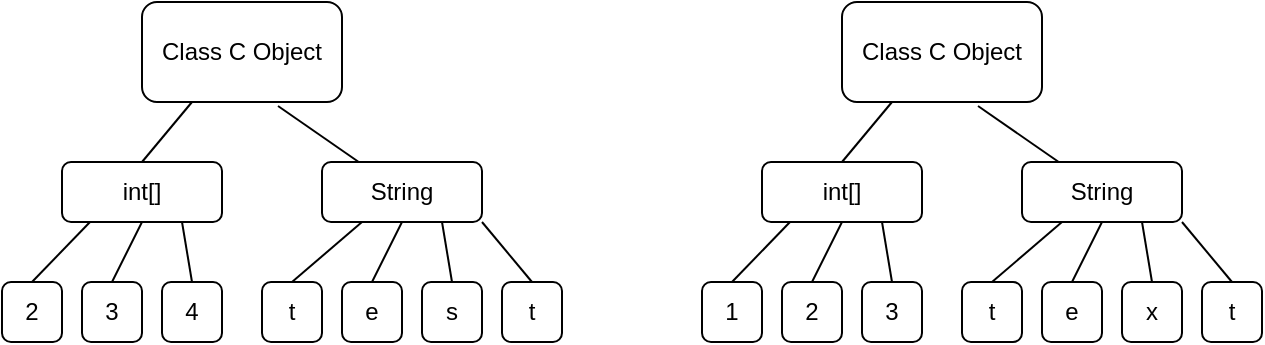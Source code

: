 <mxfile version="12.9.10" type="github">
  <diagram id="C8_p5FGZm3GTterVoE7J" name="Page-1">
    <mxGraphModel dx="1422" dy="762" grid="1" gridSize="10" guides="1" tooltips="1" connect="1" arrows="1" fold="1" page="1" pageScale="1" pageWidth="850" pageHeight="1100" math="0" shadow="0">
      <root>
        <mxCell id="0" />
        <mxCell id="1" parent="0" />
        <mxCell id="S_qid50sMCVU760u-bBD-1" value="Class C Object" style="rounded=1;whiteSpace=wrap;html=1;" vertex="1" parent="1">
          <mxGeometry x="130" y="160" width="100" height="50" as="geometry" />
        </mxCell>
        <mxCell id="S_qid50sMCVU760u-bBD-2" value="int[]" style="rounded=1;whiteSpace=wrap;html=1;" vertex="1" parent="1">
          <mxGeometry x="90" y="240" width="80" height="30" as="geometry" />
        </mxCell>
        <mxCell id="S_qid50sMCVU760u-bBD-3" value="" style="endArrow=none;html=1;exitX=0.5;exitY=0;exitDx=0;exitDy=0;entryX=0.25;entryY=1;entryDx=0;entryDy=0;" edge="1" parent="1" source="S_qid50sMCVU760u-bBD-2" target="S_qid50sMCVU760u-bBD-1">
          <mxGeometry width="50" height="50" relative="1" as="geometry">
            <mxPoint x="400" y="420" as="sourcePoint" />
            <mxPoint x="450" y="370" as="targetPoint" />
          </mxGeometry>
        </mxCell>
        <mxCell id="S_qid50sMCVU760u-bBD-4" value="String" style="rounded=1;whiteSpace=wrap;html=1;" vertex="1" parent="1">
          <mxGeometry x="220" y="240" width="80" height="30" as="geometry" />
        </mxCell>
        <mxCell id="S_qid50sMCVU760u-bBD-5" value="" style="endArrow=none;html=1;exitX=0.68;exitY=1.04;exitDx=0;exitDy=0;exitPerimeter=0;" edge="1" parent="1" source="S_qid50sMCVU760u-bBD-1" target="S_qid50sMCVU760u-bBD-4">
          <mxGeometry width="50" height="50" relative="1" as="geometry">
            <mxPoint x="400" y="420" as="sourcePoint" />
            <mxPoint x="450" y="370" as="targetPoint" />
          </mxGeometry>
        </mxCell>
        <mxCell id="S_qid50sMCVU760u-bBD-6" value="t" style="rounded=1;whiteSpace=wrap;html=1;" vertex="1" parent="1">
          <mxGeometry x="190" y="300" width="30" height="30" as="geometry" />
        </mxCell>
        <mxCell id="S_qid50sMCVU760u-bBD-7" value="" style="endArrow=none;html=1;entryX=0.5;entryY=0;entryDx=0;entryDy=0;exitX=0.25;exitY=1;exitDx=0;exitDy=0;" edge="1" parent="1" source="S_qid50sMCVU760u-bBD-4" target="S_qid50sMCVU760u-bBD-6">
          <mxGeometry width="50" height="50" relative="1" as="geometry">
            <mxPoint x="205" y="280" as="sourcePoint" />
            <mxPoint x="450" y="370" as="targetPoint" />
          </mxGeometry>
        </mxCell>
        <mxCell id="S_qid50sMCVU760u-bBD-8" value="2" style="rounded=1;whiteSpace=wrap;html=1;" vertex="1" parent="1">
          <mxGeometry x="60" y="300" width="30" height="30" as="geometry" />
        </mxCell>
        <mxCell id="S_qid50sMCVU760u-bBD-9" value="3" style="rounded=1;whiteSpace=wrap;html=1;" vertex="1" parent="1">
          <mxGeometry x="100" y="300" width="30" height="30" as="geometry" />
        </mxCell>
        <mxCell id="S_qid50sMCVU760u-bBD-10" value="4" style="rounded=1;whiteSpace=wrap;html=1;" vertex="1" parent="1">
          <mxGeometry x="140" y="300" width="30" height="30" as="geometry" />
        </mxCell>
        <mxCell id="S_qid50sMCVU760u-bBD-13" value="" style="endArrow=none;html=1;exitX=0.175;exitY=1;exitDx=0;exitDy=0;exitPerimeter=0;entryX=0.5;entryY=0;entryDx=0;entryDy=0;" edge="1" parent="1" source="S_qid50sMCVU760u-bBD-2" target="S_qid50sMCVU760u-bBD-8">
          <mxGeometry width="50" height="50" relative="1" as="geometry">
            <mxPoint x="400" y="420" as="sourcePoint" />
            <mxPoint x="450" y="370" as="targetPoint" />
          </mxGeometry>
        </mxCell>
        <mxCell id="S_qid50sMCVU760u-bBD-14" value="" style="endArrow=none;html=1;exitX=0.5;exitY=1;exitDx=0;exitDy=0;entryX=0.5;entryY=0;entryDx=0;entryDy=0;" edge="1" parent="1" source="S_qid50sMCVU760u-bBD-2" target="S_qid50sMCVU760u-bBD-9">
          <mxGeometry width="50" height="50" relative="1" as="geometry">
            <mxPoint x="114" y="280" as="sourcePoint" />
            <mxPoint x="85" y="310" as="targetPoint" />
          </mxGeometry>
        </mxCell>
        <mxCell id="S_qid50sMCVU760u-bBD-15" value="" style="endArrow=none;html=1;exitX=0.75;exitY=1;exitDx=0;exitDy=0;entryX=0.5;entryY=0;entryDx=0;entryDy=0;" edge="1" parent="1" source="S_qid50sMCVU760u-bBD-2" target="S_qid50sMCVU760u-bBD-10">
          <mxGeometry width="50" height="50" relative="1" as="geometry">
            <mxPoint x="124" y="290" as="sourcePoint" />
            <mxPoint x="95" y="320" as="targetPoint" />
          </mxGeometry>
        </mxCell>
        <mxCell id="S_qid50sMCVU760u-bBD-18" value="e" style="rounded=1;whiteSpace=wrap;html=1;" vertex="1" parent="1">
          <mxGeometry x="230" y="300" width="30" height="30" as="geometry" />
        </mxCell>
        <mxCell id="S_qid50sMCVU760u-bBD-19" value="s" style="rounded=1;whiteSpace=wrap;html=1;" vertex="1" parent="1">
          <mxGeometry x="270" y="300" width="30" height="30" as="geometry" />
        </mxCell>
        <mxCell id="S_qid50sMCVU760u-bBD-20" value="t" style="rounded=1;whiteSpace=wrap;html=1;" vertex="1" parent="1">
          <mxGeometry x="310" y="300" width="30" height="30" as="geometry" />
        </mxCell>
        <mxCell id="S_qid50sMCVU760u-bBD-22" value="" style="endArrow=none;html=1;exitX=0.5;exitY=1;exitDx=0;exitDy=0;entryX=0.5;entryY=0;entryDx=0;entryDy=0;" edge="1" parent="1" source="S_qid50sMCVU760u-bBD-4" target="S_qid50sMCVU760u-bBD-18">
          <mxGeometry width="50" height="50" relative="1" as="geometry">
            <mxPoint x="400" y="420" as="sourcePoint" />
            <mxPoint x="450" y="370" as="targetPoint" />
          </mxGeometry>
        </mxCell>
        <mxCell id="S_qid50sMCVU760u-bBD-23" value="" style="endArrow=none;html=1;exitX=0.5;exitY=0;exitDx=0;exitDy=0;entryX=0.75;entryY=1;entryDx=0;entryDy=0;" edge="1" parent="1" source="S_qid50sMCVU760u-bBD-19" target="S_qid50sMCVU760u-bBD-4">
          <mxGeometry width="50" height="50" relative="1" as="geometry">
            <mxPoint x="400" y="420" as="sourcePoint" />
            <mxPoint x="450" y="370" as="targetPoint" />
          </mxGeometry>
        </mxCell>
        <mxCell id="S_qid50sMCVU760u-bBD-24" value="" style="endArrow=none;html=1;exitX=0.5;exitY=0;exitDx=0;exitDy=0;entryX=1;entryY=1;entryDx=0;entryDy=0;" edge="1" parent="1" source="S_qid50sMCVU760u-bBD-20" target="S_qid50sMCVU760u-bBD-4">
          <mxGeometry width="50" height="50" relative="1" as="geometry">
            <mxPoint x="400" y="420" as="sourcePoint" />
            <mxPoint x="450" y="370" as="targetPoint" />
          </mxGeometry>
        </mxCell>
        <mxCell id="S_qid50sMCVU760u-bBD-25" value="Class C Object" style="rounded=1;whiteSpace=wrap;html=1;" vertex="1" parent="1">
          <mxGeometry x="480" y="160" width="100" height="50" as="geometry" />
        </mxCell>
        <mxCell id="S_qid50sMCVU760u-bBD-26" value="int[]" style="rounded=1;whiteSpace=wrap;html=1;" vertex="1" parent="1">
          <mxGeometry x="440" y="240" width="80" height="30" as="geometry" />
        </mxCell>
        <mxCell id="S_qid50sMCVU760u-bBD-27" value="" style="endArrow=none;html=1;exitX=0.5;exitY=0;exitDx=0;exitDy=0;entryX=0.25;entryY=1;entryDx=0;entryDy=0;" edge="1" parent="1" source="S_qid50sMCVU760u-bBD-26" target="S_qid50sMCVU760u-bBD-25">
          <mxGeometry width="50" height="50" relative="1" as="geometry">
            <mxPoint x="750" y="420" as="sourcePoint" />
            <mxPoint x="800" y="370" as="targetPoint" />
          </mxGeometry>
        </mxCell>
        <mxCell id="S_qid50sMCVU760u-bBD-28" value="String" style="rounded=1;whiteSpace=wrap;html=1;" vertex="1" parent="1">
          <mxGeometry x="570" y="240" width="80" height="30" as="geometry" />
        </mxCell>
        <mxCell id="S_qid50sMCVU760u-bBD-29" value="" style="endArrow=none;html=1;exitX=0.68;exitY=1.04;exitDx=0;exitDy=0;exitPerimeter=0;" edge="1" parent="1" source="S_qid50sMCVU760u-bBD-25" target="S_qid50sMCVU760u-bBD-28">
          <mxGeometry width="50" height="50" relative="1" as="geometry">
            <mxPoint x="750" y="420" as="sourcePoint" />
            <mxPoint x="800" y="370" as="targetPoint" />
          </mxGeometry>
        </mxCell>
        <mxCell id="S_qid50sMCVU760u-bBD-30" value="t" style="rounded=1;whiteSpace=wrap;html=1;" vertex="1" parent="1">
          <mxGeometry x="540" y="300" width="30" height="30" as="geometry" />
        </mxCell>
        <mxCell id="S_qid50sMCVU760u-bBD-31" value="" style="endArrow=none;html=1;entryX=0.5;entryY=0;entryDx=0;entryDy=0;exitX=0.25;exitY=1;exitDx=0;exitDy=0;" edge="1" parent="1" source="S_qid50sMCVU760u-bBD-28" target="S_qid50sMCVU760u-bBD-30">
          <mxGeometry width="50" height="50" relative="1" as="geometry">
            <mxPoint x="555" y="280" as="sourcePoint" />
            <mxPoint x="800" y="370" as="targetPoint" />
          </mxGeometry>
        </mxCell>
        <mxCell id="S_qid50sMCVU760u-bBD-32" value="1" style="rounded=1;whiteSpace=wrap;html=1;" vertex="1" parent="1">
          <mxGeometry x="410" y="300" width="30" height="30" as="geometry" />
        </mxCell>
        <mxCell id="S_qid50sMCVU760u-bBD-33" value="2" style="rounded=1;whiteSpace=wrap;html=1;" vertex="1" parent="1">
          <mxGeometry x="450" y="300" width="30" height="30" as="geometry" />
        </mxCell>
        <mxCell id="S_qid50sMCVU760u-bBD-34" value="3" style="rounded=1;whiteSpace=wrap;html=1;" vertex="1" parent="1">
          <mxGeometry x="490" y="300" width="30" height="30" as="geometry" />
        </mxCell>
        <mxCell id="S_qid50sMCVU760u-bBD-35" value="" style="endArrow=none;html=1;exitX=0.175;exitY=1;exitDx=0;exitDy=0;exitPerimeter=0;entryX=0.5;entryY=0;entryDx=0;entryDy=0;" edge="1" parent="1" source="S_qid50sMCVU760u-bBD-26" target="S_qid50sMCVU760u-bBD-32">
          <mxGeometry width="50" height="50" relative="1" as="geometry">
            <mxPoint x="750" y="420" as="sourcePoint" />
            <mxPoint x="800" y="370" as="targetPoint" />
          </mxGeometry>
        </mxCell>
        <mxCell id="S_qid50sMCVU760u-bBD-36" value="" style="endArrow=none;html=1;exitX=0.5;exitY=1;exitDx=0;exitDy=0;entryX=0.5;entryY=0;entryDx=0;entryDy=0;" edge="1" parent="1" source="S_qid50sMCVU760u-bBD-26" target="S_qid50sMCVU760u-bBD-33">
          <mxGeometry width="50" height="50" relative="1" as="geometry">
            <mxPoint x="464" y="280" as="sourcePoint" />
            <mxPoint x="435" y="310" as="targetPoint" />
          </mxGeometry>
        </mxCell>
        <mxCell id="S_qid50sMCVU760u-bBD-37" value="" style="endArrow=none;html=1;exitX=0.75;exitY=1;exitDx=0;exitDy=0;entryX=0.5;entryY=0;entryDx=0;entryDy=0;" edge="1" parent="1" source="S_qid50sMCVU760u-bBD-26" target="S_qid50sMCVU760u-bBD-34">
          <mxGeometry width="50" height="50" relative="1" as="geometry">
            <mxPoint x="474" y="290" as="sourcePoint" />
            <mxPoint x="445" y="320" as="targetPoint" />
          </mxGeometry>
        </mxCell>
        <mxCell id="S_qid50sMCVU760u-bBD-38" value="e" style="rounded=1;whiteSpace=wrap;html=1;" vertex="1" parent="1">
          <mxGeometry x="580" y="300" width="30" height="30" as="geometry" />
        </mxCell>
        <mxCell id="S_qid50sMCVU760u-bBD-39" value="x" style="rounded=1;whiteSpace=wrap;html=1;" vertex="1" parent="1">
          <mxGeometry x="620" y="300" width="30" height="30" as="geometry" />
        </mxCell>
        <mxCell id="S_qid50sMCVU760u-bBD-40" value="t" style="rounded=1;whiteSpace=wrap;html=1;" vertex="1" parent="1">
          <mxGeometry x="660" y="300" width="30" height="30" as="geometry" />
        </mxCell>
        <mxCell id="S_qid50sMCVU760u-bBD-41" value="" style="endArrow=none;html=1;exitX=0.5;exitY=1;exitDx=0;exitDy=0;entryX=0.5;entryY=0;entryDx=0;entryDy=0;" edge="1" parent="1" source="S_qid50sMCVU760u-bBD-28" target="S_qid50sMCVU760u-bBD-38">
          <mxGeometry width="50" height="50" relative="1" as="geometry">
            <mxPoint x="750" y="420" as="sourcePoint" />
            <mxPoint x="800" y="370" as="targetPoint" />
          </mxGeometry>
        </mxCell>
        <mxCell id="S_qid50sMCVU760u-bBD-42" value="" style="endArrow=none;html=1;exitX=0.5;exitY=0;exitDx=0;exitDy=0;entryX=0.75;entryY=1;entryDx=0;entryDy=0;" edge="1" parent="1" source="S_qid50sMCVU760u-bBD-39" target="S_qid50sMCVU760u-bBD-28">
          <mxGeometry width="50" height="50" relative="1" as="geometry">
            <mxPoint x="750" y="420" as="sourcePoint" />
            <mxPoint x="800" y="370" as="targetPoint" />
          </mxGeometry>
        </mxCell>
        <mxCell id="S_qid50sMCVU760u-bBD-43" value="" style="endArrow=none;html=1;exitX=0.5;exitY=0;exitDx=0;exitDy=0;entryX=1;entryY=1;entryDx=0;entryDy=0;" edge="1" parent="1" source="S_qid50sMCVU760u-bBD-40" target="S_qid50sMCVU760u-bBD-28">
          <mxGeometry width="50" height="50" relative="1" as="geometry">
            <mxPoint x="750" y="420" as="sourcePoint" />
            <mxPoint x="800" y="370" as="targetPoint" />
          </mxGeometry>
        </mxCell>
      </root>
    </mxGraphModel>
  </diagram>
</mxfile>
